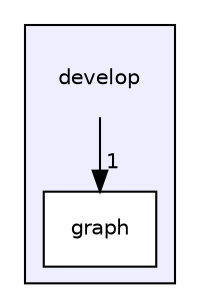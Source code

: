digraph "develop" {
  bgcolor=transparent;
  compound=true
  node [ fontsize="10", fontname="Helvetica"];
  edge [ labelfontsize="10", labelfontname="Helvetica"];
  subgraph clusterdir_561578d212e84815ddc5f1018f2cbc70 {
    graph [ bgcolor="#eeeeff", pencolor="black", label="" URL="dir_561578d212e84815ddc5f1018f2cbc70.html"];
    dir_561578d212e84815ddc5f1018f2cbc70 [shape=plaintext label="develop"];
    dir_b03f7641f2ecfcc75182d7ba3fa43a35 [shape=box label="graph" color="black" fillcolor="white" style="filled" URL="dir_b03f7641f2ecfcc75182d7ba3fa43a35.html"];
  }
  dir_561578d212e84815ddc5f1018f2cbc70->dir_b03f7641f2ecfcc75182d7ba3fa43a35 [headlabel="1", labeldistance=1.5 headhref="dir_000000_000001.html"];
}
